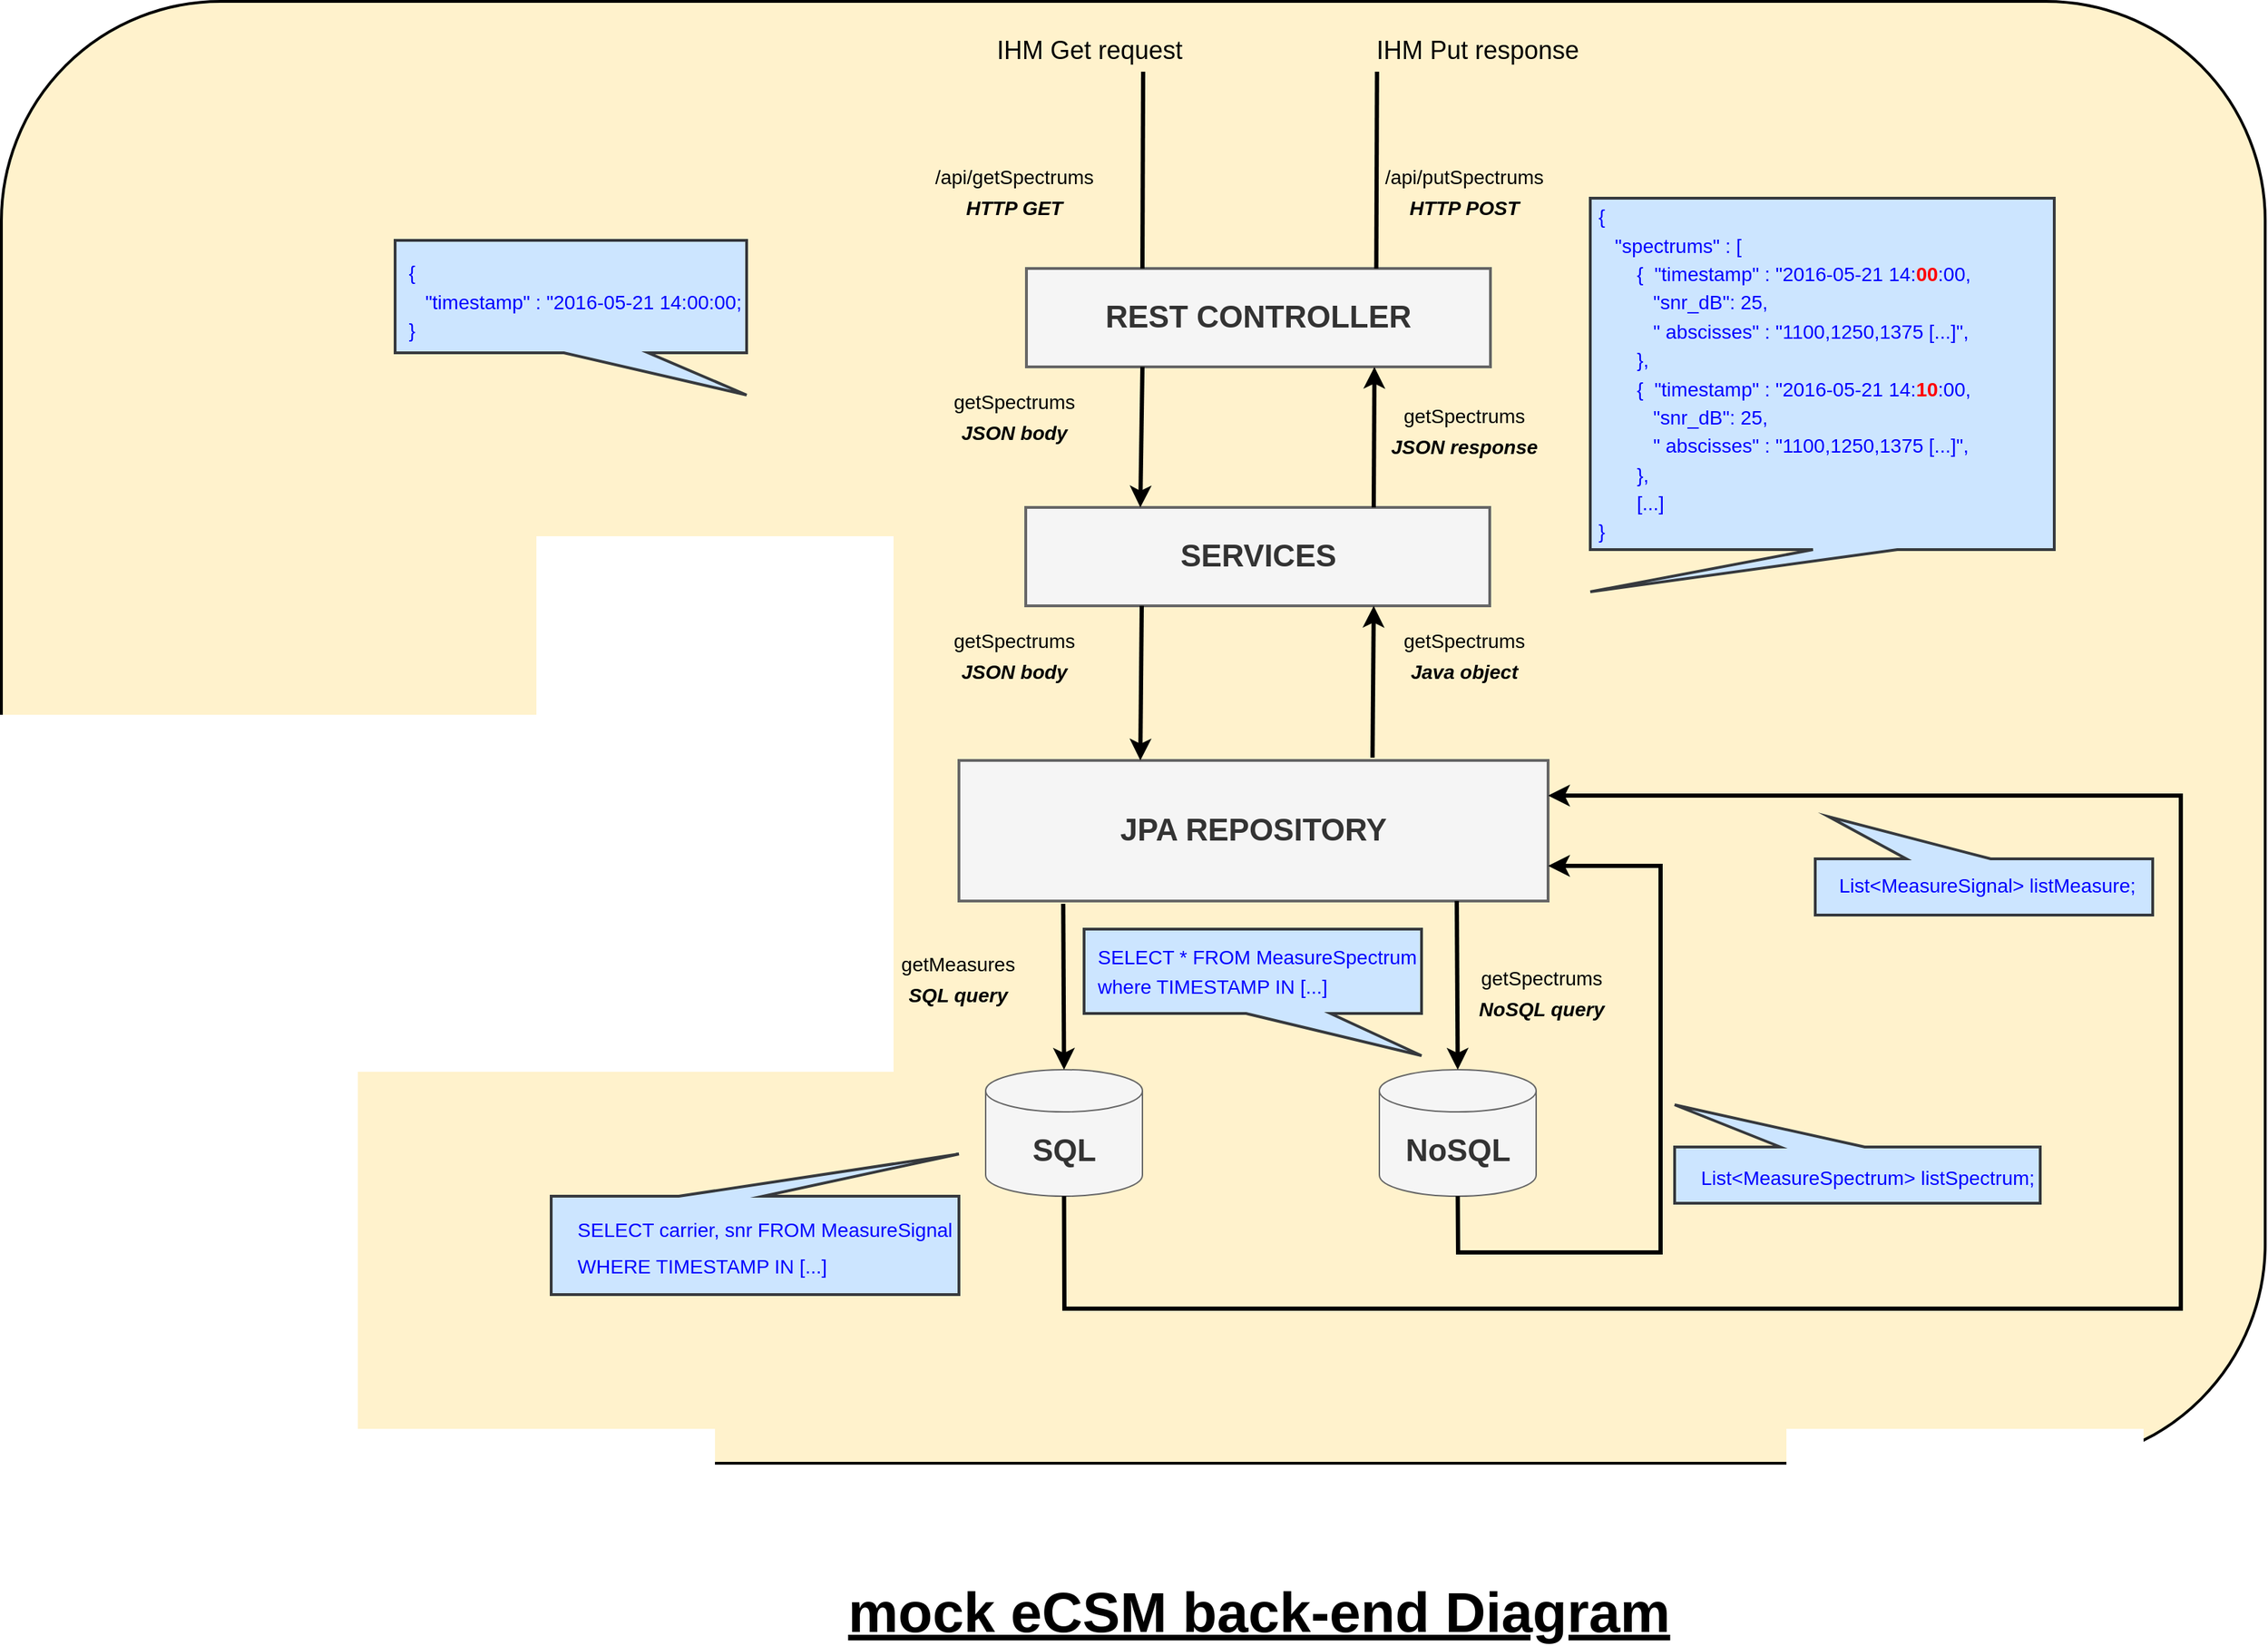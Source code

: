 <mxfile version="17.4.1" type="github">
  <diagram id="vorPppTYI3svFaDWdeqV" name="Page-1">
    <mxGraphModel dx="2903" dy="1072" grid="1" gridSize="10" guides="1" tooltips="1" connect="1" arrows="1" fold="1" page="1" pageScale="1" pageWidth="827" pageHeight="1169" math="0" shadow="0">
      <root>
        <mxCell id="0" />
        <mxCell id="1" parent="0" />
        <mxCell id="96npwc-eBsuGG_UCnPfI-1" value="" style="rounded=1;whiteSpace=wrap;html=1;strokeColor=#000000;strokeWidth=2;fillColor=#fff2cc;" vertex="1" parent="1">
          <mxGeometry x="-480" y="70" width="1610" height="1040" as="geometry" />
        </mxCell>
        <mxCell id="96npwc-eBsuGG_UCnPfI-2" value="&lt;font style=&quot;font-size: 22px&quot;&gt;&lt;b&gt;&lt;font style=&quot;font-size: 22px&quot;&gt;SQL&lt;/font&gt;&lt;/b&gt;&lt;/font&gt;" style="shape=cylinder3;whiteSpace=wrap;html=1;boundedLbl=1;backgroundOutline=1;size=15;fillColor=#f5f5f5;fontColor=#333333;strokeColor=#666666;" vertex="1" parent="1">
          <mxGeometry x="220" y="830" width="111.5" height="90" as="geometry" />
        </mxCell>
        <mxCell id="96npwc-eBsuGG_UCnPfI-3" value="&lt;font style=&quot;font-size: 40px&quot;&gt;&lt;font style=&quot;font-size: 40px&quot;&gt;&lt;u&gt;&lt;b&gt;&lt;font style=&quot;font-size: 40px&quot;&gt;mock eCSM back-end Diagram&lt;/font&gt;&lt;/b&gt;&lt;/u&gt;&lt;br&gt;&lt;/font&gt;&lt;/font&gt;" style="text;html=1;align=center;verticalAlign=middle;resizable=0;points=[];autosize=1;strokeColor=none;fillColor=none;" vertex="1" parent="1">
          <mxGeometry x="114" y="1200" width="600" height="30" as="geometry" />
        </mxCell>
        <mxCell id="96npwc-eBsuGG_UCnPfI-4" value="&lt;b&gt;&lt;font style=&quot;font-size: 22px&quot;&gt;REST CONTROLLER&lt;/font&gt;&lt;/b&gt;" style="rounded=0;whiteSpace=wrap;html=1;strokeWidth=2;fillColor=#f5f5f5;fontColor=#333333;strokeColor=#666666;" vertex="1" parent="1">
          <mxGeometry x="249" y="260" width="330" height="70" as="geometry" />
        </mxCell>
        <mxCell id="96npwc-eBsuGG_UCnPfI-5" value="IHM Get request" style="text;html=1;strokeColor=none;fillColor=none;align=center;verticalAlign=middle;whiteSpace=wrap;rounded=0;fontSize=18;rotation=0;" vertex="1" parent="1">
          <mxGeometry x="174" y="90" width="240" height="30" as="geometry" />
        </mxCell>
        <mxCell id="96npwc-eBsuGG_UCnPfI-6" value="&lt;font style=&quot;font-size: 22px&quot;&gt;&lt;b&gt;&lt;font style=&quot;font-size: 22px&quot;&gt;SERVICES&lt;/font&gt;&lt;/b&gt;&lt;/font&gt;" style="rounded=0;whiteSpace=wrap;html=1;strokeWidth=2;fillColor=#f5f5f5;fontColor=#333333;strokeColor=#666666;" vertex="1" parent="1">
          <mxGeometry x="248.5" y="430" width="330" height="70" as="geometry" />
        </mxCell>
        <mxCell id="96npwc-eBsuGG_UCnPfI-7" value="" style="endArrow=classic;html=1;rounded=0;fontSize=18;strokeWidth=3;exitX=0.25;exitY=1;exitDx=0;exitDy=0;" edge="1" parent="1" source="96npwc-eBsuGG_UCnPfI-4">
          <mxGeometry width="50" height="50" relative="1" as="geometry">
            <mxPoint x="320.5" y="360" as="sourcePoint" />
            <mxPoint x="330" y="430" as="targetPoint" />
          </mxGeometry>
        </mxCell>
        <mxCell id="96npwc-eBsuGG_UCnPfI-8" value="&lt;b&gt;&lt;font style=&quot;font-size: 22px&quot;&gt;JPA REPOSITORY&lt;/font&gt;&lt;/b&gt;" style="rounded=0;whiteSpace=wrap;html=1;strokeWidth=2;fillColor=#f5f5f5;fontColor=#333333;strokeColor=#666666;" vertex="1" parent="1">
          <mxGeometry x="201" y="610" width="419" height="100" as="geometry" />
        </mxCell>
        <mxCell id="96npwc-eBsuGG_UCnPfI-9" value="" style="endArrow=classic;html=1;rounded=0;fontSize=18;strokeWidth=3;exitX=0.25;exitY=1;exitDx=0;exitDy=0;" edge="1" parent="1" source="96npwc-eBsuGG_UCnPfI-6">
          <mxGeometry width="50" height="50" relative="1" as="geometry">
            <mxPoint x="290" y="470" as="sourcePoint" />
            <mxPoint x="330" y="610" as="targetPoint" />
          </mxGeometry>
        </mxCell>
        <mxCell id="96npwc-eBsuGG_UCnPfI-10" value="&lt;div&gt;&lt;font style=&quot;font-size: 14px&quot;&gt;getSpectrums&lt;/font&gt;&lt;/div&gt;&lt;div&gt;&lt;font style=&quot;font-size: 14px&quot;&gt;&lt;b&gt;&lt;i&gt;JSON body&lt;/i&gt;&lt;/b&gt;&lt;br&gt;&lt;/font&gt;&lt;/div&gt;" style="text;html=1;align=center;verticalAlign=middle;resizable=0;points=[];autosize=1;strokeColor=none;fillColor=none;fontSize=18;" vertex="1" parent="1">
          <mxGeometry x="190" y="340" width="100" height="50" as="geometry" />
        </mxCell>
        <mxCell id="96npwc-eBsuGG_UCnPfI-11" value="&lt;div&gt;&lt;font style=&quot;font-size: 14px&quot;&gt;getSpectrums&lt;/font&gt;&lt;/div&gt;&lt;div&gt;&lt;font style=&quot;font-size: 14px&quot;&gt;&lt;b&gt;&lt;i&gt;JSON body&lt;/i&gt;&lt;/b&gt;&lt;br&gt;&lt;/font&gt;&lt;/div&gt;" style="text;html=1;align=center;verticalAlign=middle;resizable=0;points=[];autosize=1;strokeColor=none;fillColor=none;fontSize=18;" vertex="1" parent="1">
          <mxGeometry x="190" y="510" width="100" height="50" as="geometry" />
        </mxCell>
        <mxCell id="96npwc-eBsuGG_UCnPfI-13" value="&lt;div&gt;&lt;font style=&quot;font-size: 14px&quot;&gt;getMeasures&lt;/font&gt;&lt;/div&gt;&lt;div&gt;&lt;font style=&quot;font-size: 14px&quot;&gt;&lt;b&gt;&lt;i&gt;SQL query &lt;br&gt;&lt;/i&gt;&lt;/b&gt;&lt;/font&gt;&lt;/div&gt;" style="text;html=1;align=center;verticalAlign=middle;resizable=0;points=[];autosize=1;strokeColor=none;fillColor=none;fontSize=18;" vertex="1" parent="1">
          <mxGeometry x="150" y="740" width="100" height="50" as="geometry" />
        </mxCell>
        <mxCell id="96npwc-eBsuGG_UCnPfI-15" value="&lt;div&gt;&lt;font style=&quot;font-size: 14px&quot;&gt;getSpectrums&lt;/font&gt;&lt;/div&gt;&lt;div&gt;&lt;font style=&quot;font-size: 14px&quot;&gt;&lt;b&gt;&lt;i&gt;NoSQL query&lt;br&gt;&lt;/i&gt;&lt;/b&gt;&lt;/font&gt;&lt;/div&gt;" style="text;html=1;align=center;verticalAlign=middle;resizable=0;points=[];autosize=1;strokeColor=none;fillColor=none;fontSize=18;" vertex="1" parent="1">
          <mxGeometry x="565" y="750" width="100" height="50" as="geometry" />
        </mxCell>
        <mxCell id="96npwc-eBsuGG_UCnPfI-16" value="" style="endArrow=classic;html=1;rounded=0;fontSize=18;strokeWidth=3;entryX=0.75;entryY=1;entryDx=0;entryDy=0;exitX=0.702;exitY=-0.02;exitDx=0;exitDy=0;exitPerimeter=0;" edge="1" parent="1" source="96npwc-eBsuGG_UCnPfI-8" target="96npwc-eBsuGG_UCnPfI-6">
          <mxGeometry width="50" height="50" relative="1" as="geometry">
            <mxPoint x="496" y="610" as="sourcePoint" />
            <mxPoint x="350" y="500" as="targetPoint" />
          </mxGeometry>
        </mxCell>
        <mxCell id="96npwc-eBsuGG_UCnPfI-17" value="&lt;div&gt;&lt;font style=&quot;font-size: 14px&quot;&gt;getSpectrums&lt;/font&gt;&lt;/div&gt;&lt;div&gt;&lt;font style=&quot;font-size: 14px&quot;&gt;&lt;b&gt;&lt;i&gt;Java object&lt;br&gt;&lt;/i&gt;&lt;/b&gt;&lt;/font&gt;&lt;/div&gt;" style="text;html=1;align=center;verticalAlign=middle;resizable=0;points=[];autosize=1;strokeColor=none;fillColor=none;fontSize=18;" vertex="1" parent="1">
          <mxGeometry x="510" y="510" width="100" height="50" as="geometry" />
        </mxCell>
        <mxCell id="96npwc-eBsuGG_UCnPfI-18" value="" style="endArrow=classic;html=1;rounded=0;fontSize=18;strokeWidth=3;exitX=0.75;exitY=0;exitDx=0;exitDy=0;entryX=0.75;entryY=1;entryDx=0;entryDy=0;" edge="1" parent="1" source="96npwc-eBsuGG_UCnPfI-6" target="96npwc-eBsuGG_UCnPfI-4">
          <mxGeometry width="50" height="50" relative="1" as="geometry">
            <mxPoint x="490.5" y="430" as="sourcePoint" />
            <mxPoint x="496" y="360" as="targetPoint" />
          </mxGeometry>
        </mxCell>
        <mxCell id="96npwc-eBsuGG_UCnPfI-19" value="&lt;div&gt;&lt;font style=&quot;font-size: 14px&quot;&gt;getSpectrums&lt;/font&gt;&lt;/div&gt;&lt;div&gt;&lt;font style=&quot;font-size: 14px&quot;&gt;&lt;b&gt;&lt;i&gt;JSON response&lt;br&gt;&lt;/i&gt;&lt;/b&gt;&lt;/font&gt;&lt;/div&gt;" style="text;html=1;align=center;verticalAlign=middle;resizable=0;points=[];autosize=1;strokeColor=none;fillColor=none;fontSize=18;" vertex="1" parent="1">
          <mxGeometry x="500" y="350" width="120" height="50" as="geometry" />
        </mxCell>
        <mxCell id="96npwc-eBsuGG_UCnPfI-20" value="&lt;p&gt;&lt;font style=&quot;font-size: 14px&quot; color=&quot;#0000FF&quot;&gt;&lt;br&gt;&lt;/font&gt;&lt;/p&gt;&lt;p&gt;&lt;font style=&quot;font-size: 14px&quot; color=&quot;#0000FF&quot;&gt;&amp;nbsp; {&lt;br&gt;&amp;nbsp; &amp;nbsp;&amp;nbsp; &quot;timestamp&quot; : &quot;2016-05-21 14:00:00;&lt;font style=&quot;font-size: 14px&quot;&gt;&lt;br&gt;&amp;nbsp; }&lt;/font&gt;&lt;br&gt;&lt;/font&gt;&lt;/p&gt;&lt;p style=&quot;font-size: 14px&quot; align=&quot;left&quot;&gt;&lt;font style=&quot;font-size: 14px&quot; color=&quot;#0000FF&quot;&gt;&lt;br&gt;&lt;/font&gt;&lt;/p&gt;" style="shape=callout;whiteSpace=wrap;html=1;perimeter=calloutPerimeter;fontSize=17;strokeColor=#36393d;strokeWidth=2;position2=1;base=60;size=30;position=0.48;fillColor=#cce5ff;align=left;" vertex="1" parent="1">
          <mxGeometry x="-200" y="240" width="250" height="110" as="geometry" />
        </mxCell>
        <mxCell id="96npwc-eBsuGG_UCnPfI-21" value="" style="shape=callout;whiteSpace=wrap;html=1;perimeter=calloutPerimeter;fontSize=17;strokeColor=#36393d;strokeWidth=2;position2=0;base=60;size=30;position=0.48;fillColor=#cce5ff;align=left;rotation=-180;" vertex="1" parent="1">
          <mxGeometry x="-89" y="890" width="290" height="100" as="geometry" />
        </mxCell>
        <mxCell id="96npwc-eBsuGG_UCnPfI-22" value="" style="shape=callout;whiteSpace=wrap;html=1;perimeter=calloutPerimeter;fontSize=17;strokeColor=#36393d;strokeWidth=2;position2=0.96;base=60;size=30;position=0.48;fillColor=#cce5ff;align=left;rotation=-180;" vertex="1" parent="1">
          <mxGeometry x="810" y="650" width="240" height="70" as="geometry" />
        </mxCell>
        <mxCell id="96npwc-eBsuGG_UCnPfI-23" value="&lt;p&gt;&lt;font style=&quot;font-size: 14px&quot; color=&quot;#0000FF&quot;&gt;&amp;nbsp;{&lt;br&gt;&amp;nbsp;&amp;nbsp;&amp;nbsp; &quot;spectrums&quot; : [&lt;br&gt;&amp;nbsp;&amp;nbsp;&amp;nbsp;&amp;nbsp;&amp;nbsp;&amp;nbsp;&amp;nbsp; {&amp;nbsp; &quot;timestamp&quot; : &quot;2016-05-21 14:&lt;b&gt;&lt;font color=&quot;#FF0000&quot;&gt;00&lt;/font&gt;&lt;/b&gt;:00,&lt;br&gt;&amp;nbsp;&amp;nbsp;&amp;nbsp;&amp;nbsp;&amp;nbsp;&amp;nbsp;&amp;nbsp;&amp;nbsp;&amp;nbsp;&amp;nbsp; &quot;snr_dB&quot;: 25,&lt;br&gt;&amp;nbsp;&amp;nbsp;&amp;nbsp;&amp;nbsp;&amp;nbsp;&amp;nbsp;&amp;nbsp;&amp;nbsp;&amp;nbsp;&amp;nbsp; &quot; abscisses&quot; : &quot;1100,1250,1375 [...]&quot;,&lt;br&gt;&amp;nbsp;&amp;nbsp;&amp;nbsp;&amp;nbsp;&amp;nbsp;&amp;nbsp;&amp;nbsp; },&lt;br&gt;&lt;/font&gt;&lt;font style=&quot;font-size: 14px&quot; color=&quot;#0000FF&quot;&gt;&amp;nbsp;&amp;nbsp;&amp;nbsp;&amp;nbsp;&amp;nbsp;&amp;nbsp;&amp;nbsp; {&amp;nbsp; &quot;timestamp&quot; : &quot;2016-05-21 14:&lt;font color=&quot;#FF0000&quot;&gt;&lt;b&gt;10&lt;/b&gt;&lt;/font&gt;:00,&lt;br&gt;&amp;nbsp;&amp;nbsp;&amp;nbsp;&amp;nbsp;&amp;nbsp;&amp;nbsp;&amp;nbsp;&amp;nbsp;&amp;nbsp;&amp;nbsp; &quot;snr_dB&quot;: 25,&lt;br&gt;&amp;nbsp;&amp;nbsp;&amp;nbsp;&amp;nbsp;&amp;nbsp;&amp;nbsp;&amp;nbsp;&amp;nbsp;&amp;nbsp;&amp;nbsp; &quot; abscisses&quot; : &quot;1100,1250,1375 [...]&quot;,&lt;br&gt;&amp;nbsp;&amp;nbsp;&amp;nbsp;&amp;nbsp;&amp;nbsp;&amp;nbsp;&amp;nbsp; }, &lt;br&gt;&amp;nbsp;&amp;nbsp;&amp;nbsp;&amp;nbsp;&amp;nbsp;&amp;nbsp;&amp;nbsp; [...]&lt;br&gt;&amp;nbsp;}&lt;br&gt;&lt;/font&gt;&lt;/p&gt;" style="shape=callout;whiteSpace=wrap;html=1;perimeter=calloutPerimeter;fontSize=17;strokeColor=#36393d;strokeWidth=2;position2=0;base=60;size=30;position=0.48;fillColor=#cce5ff;align=left;" vertex="1" parent="1">
          <mxGeometry x="650" y="210" width="330" height="280" as="geometry" />
        </mxCell>
        <mxCell id="96npwc-eBsuGG_UCnPfI-24" value="&lt;div&gt;&lt;font style=&quot;font-size: 14px&quot; color=&quot;#0000FF&quot;&gt;&lt;br&gt;&lt;/font&gt;&lt;/div&gt;&lt;div&gt;&lt;font style=&quot;font-size: 14px&quot; color=&quot;#0000FF&quot;&gt;&amp;nbsp;List&amp;lt;MeasureSignal&amp;gt; listMeasure;&lt;/font&gt;&lt;/div&gt;" style="text;html=1;align=center;verticalAlign=middle;resizable=0;points=[];autosize=1;strokeColor=none;fillColor=none;fontSize=14;fontFamily=Helvetica;fontColor=#0000FF;" vertex="1" parent="1">
          <mxGeometry x="815" y="670" width="230" height="40" as="geometry" />
        </mxCell>
        <mxCell id="96npwc-eBsuGG_UCnPfI-25" value="" style="endArrow=none;html=1;rounded=0;fontFamily=Helvetica;fontSize=14;fontColor=#FF0000;strokeWidth=3;entryX=0.25;entryY=0;entryDx=0;entryDy=0;" edge="1" parent="1" target="96npwc-eBsuGG_UCnPfI-4">
          <mxGeometry width="50" height="50" relative="1" as="geometry">
            <mxPoint x="332" y="120" as="sourcePoint" />
            <mxPoint x="460" y="250" as="targetPoint" />
          </mxGeometry>
        </mxCell>
        <mxCell id="96npwc-eBsuGG_UCnPfI-26" value="" style="endArrow=none;html=1;rounded=0;fontFamily=Helvetica;fontSize=14;fontColor=#FF0000;strokeWidth=3;entryX=0.25;entryY=0;entryDx=0;entryDy=0;" edge="1" parent="1">
          <mxGeometry width="50" height="50" relative="1" as="geometry">
            <mxPoint x="498.32" y="120" as="sourcePoint" />
            <mxPoint x="497.82" y="260" as="targetPoint" />
          </mxGeometry>
        </mxCell>
        <mxCell id="96npwc-eBsuGG_UCnPfI-27" value="&lt;div&gt;&lt;font style=&quot;font-size: 14px&quot;&gt;/api/getSpectrums&lt;/font&gt;&lt;/div&gt;&lt;div&gt;&lt;font style=&quot;font-size: 14px&quot;&gt;&lt;i&gt;&lt;b&gt;HTTP GET&lt;/b&gt;&lt;/i&gt;&lt;br&gt;&lt;/font&gt;&lt;/div&gt;" style="text;html=1;align=center;verticalAlign=middle;resizable=0;points=[];autosize=1;strokeColor=none;fillColor=none;fontSize=18;" vertex="1" parent="1">
          <mxGeometry x="175" y="180" width="130" height="50" as="geometry" />
        </mxCell>
        <mxCell id="96npwc-eBsuGG_UCnPfI-28" value="&lt;div&gt;&lt;font style=&quot;font-size: 14px&quot;&gt;/api/putSpectrums&lt;/font&gt;&lt;/div&gt;&lt;div&gt;&lt;font style=&quot;font-size: 14px&quot;&gt;&lt;i&gt;&lt;b&gt;HTTP POST&lt;/b&gt;&lt;/i&gt;&lt;br&gt;&lt;/font&gt;&lt;/div&gt;" style="text;html=1;align=center;verticalAlign=middle;resizable=0;points=[];autosize=1;strokeColor=none;fillColor=none;fontSize=18;" vertex="1" parent="1">
          <mxGeometry x="495" y="180" width="130" height="50" as="geometry" />
        </mxCell>
        <mxCell id="96npwc-eBsuGG_UCnPfI-29" value="IHM Put response" style="text;html=1;strokeColor=none;fillColor=none;align=center;verticalAlign=middle;whiteSpace=wrap;rounded=0;fontSize=18;rotation=0;" vertex="1" parent="1">
          <mxGeometry x="450" y="90" width="240" height="30" as="geometry" />
        </mxCell>
        <mxCell id="96npwc-eBsuGG_UCnPfI-30" value="&lt;p&gt;&lt;font style=&quot;font-size: 14px&quot; color=&quot;#0000FF&quot;&gt;&amp;nbsp; SELECT * FROM MeasureSpectrum&lt;br&gt;&amp;nbsp; where TIMESTAMP IN [...]&lt;/font&gt;&lt;/p&gt;" style="shape=callout;whiteSpace=wrap;html=1;perimeter=calloutPerimeter;fontSize=17;strokeColor=#36393d;strokeWidth=2;position2=1;base=60;size=30;position=0.48;fillColor=#cce5ff;align=left;" vertex="1" parent="1">
          <mxGeometry x="290" y="730" width="240" height="90" as="geometry" />
        </mxCell>
        <mxCell id="96npwc-eBsuGG_UCnPfI-31" value="&lt;font style=&quot;font-size: 22px&quot;&gt;&lt;b&gt;&lt;font style=&quot;font-size: 22px&quot;&gt;NoSQL&lt;/font&gt;&lt;/b&gt;&lt;/font&gt;" style="shape=cylinder3;whiteSpace=wrap;html=1;boundedLbl=1;backgroundOutline=1;size=15;fillColor=#f5f5f5;fontColor=#333333;strokeColor=#666666;" vertex="1" parent="1">
          <mxGeometry x="500" y="830" width="111.5" height="90" as="geometry" />
        </mxCell>
        <mxCell id="96npwc-eBsuGG_UCnPfI-35" value="" style="endArrow=classic;html=1;rounded=0;fontSize=22;entryX=0.5;entryY=0;entryDx=0;entryDy=0;entryPerimeter=0;strokeWidth=3;exitX=0.177;exitY=1.02;exitDx=0;exitDy=0;exitPerimeter=0;" edge="1" parent="1" source="96npwc-eBsuGG_UCnPfI-8" target="96npwc-eBsuGG_UCnPfI-2">
          <mxGeometry width="50" height="50" relative="1" as="geometry">
            <mxPoint x="233" y="710" as="sourcePoint" />
            <mxPoint x="360" y="580" as="targetPoint" />
          </mxGeometry>
        </mxCell>
        <mxCell id="96npwc-eBsuGG_UCnPfI-37" value="" style="endArrow=classic;html=1;rounded=0;fontSize=22;strokeWidth=3;entryX=0.5;entryY=0;entryDx=0;entryDy=0;entryPerimeter=0;exitX=0.845;exitY=1;exitDx=0;exitDy=0;exitPerimeter=0;" edge="1" parent="1" source="96npwc-eBsuGG_UCnPfI-8" target="96npwc-eBsuGG_UCnPfI-31">
          <mxGeometry width="50" height="50" relative="1" as="geometry">
            <mxPoint x="500" y="708.02" as="sourcePoint" />
            <mxPoint x="500" y="830" as="targetPoint" />
          </mxGeometry>
        </mxCell>
        <mxCell id="96npwc-eBsuGG_UCnPfI-50" value="" style="endArrow=classic;html=1;rounded=0;fontSize=22;strokeWidth=3;exitX=0.5;exitY=1;exitDx=0;exitDy=0;exitPerimeter=0;entryX=1;entryY=0.75;entryDx=0;entryDy=0;" edge="1" parent="1" source="96npwc-eBsuGG_UCnPfI-31" target="96npwc-eBsuGG_UCnPfI-8">
          <mxGeometry width="50" height="50" relative="1" as="geometry">
            <mxPoint x="310" y="680" as="sourcePoint" />
            <mxPoint x="360" y="630" as="targetPoint" />
            <Array as="points">
              <mxPoint x="556" y="960" />
              <mxPoint x="700" y="960" />
              <mxPoint x="700" y="685" />
            </Array>
          </mxGeometry>
        </mxCell>
        <mxCell id="96npwc-eBsuGG_UCnPfI-51" value="" style="endArrow=classic;html=1;rounded=0;fontSize=22;strokeWidth=3;exitX=0.5;exitY=1;exitDx=0;exitDy=0;exitPerimeter=0;entryX=1;entryY=0.25;entryDx=0;entryDy=0;" edge="1" parent="1" source="96npwc-eBsuGG_UCnPfI-2" target="96npwc-eBsuGG_UCnPfI-8">
          <mxGeometry width="50" height="50" relative="1" as="geometry">
            <mxPoint x="310" y="680" as="sourcePoint" />
            <mxPoint x="360" y="630" as="targetPoint" />
            <Array as="points">
              <mxPoint x="276" y="1000" />
              <mxPoint x="1070" y="1000" />
              <mxPoint x="1070" y="635" />
            </Array>
          </mxGeometry>
        </mxCell>
        <mxCell id="96npwc-eBsuGG_UCnPfI-53" value="&lt;p&gt;&lt;font style=&quot;font-size: 14px&quot; color=&quot;#0000FF&quot;&gt;&amp;nbsp; SELECT carrier, snr FROM MeasureSignal &lt;br&gt;&amp;nbsp; WHERE TIMESTAMP IN [...]&lt;br&gt;&lt;/font&gt;&lt;/p&gt;&lt;p&gt;&lt;font style=&quot;font-size: 14px&quot; color=&quot;#0000FF&quot;&gt;&lt;br&gt;&lt;/font&gt;&lt;/p&gt;" style="text;whiteSpace=wrap;html=1;fontSize=22;" vertex="1" parent="1">
          <mxGeometry x="-80" y="900" width="300" height="190" as="geometry" />
        </mxCell>
        <mxCell id="96npwc-eBsuGG_UCnPfI-55" value="" style="shape=callout;whiteSpace=wrap;html=1;perimeter=calloutPerimeter;fontSize=17;strokeColor=#36393d;strokeWidth=2;position2=1;base=60;size=30;position=0.48;fillColor=#cce5ff;align=left;rotation=-180;" vertex="1" parent="1">
          <mxGeometry x="710" y="855" width="260" height="70" as="geometry" />
        </mxCell>
        <mxCell id="96npwc-eBsuGG_UCnPfI-56" value="&lt;font style=&quot;font-size: 14px&quot; color=&quot;#0000FF&quot;&gt;&amp;nbsp; List&amp;lt;MeasureSpectrum&amp;gt; listSpectrum;&lt;/font&gt;&lt;p&gt;&lt;font style=&quot;font-size: 14px&quot; color=&quot;#0000FF&quot;&gt;&lt;br&gt;&lt;/font&gt;&lt;/p&gt;&lt;p&gt;&lt;font style=&quot;font-size: 14px&quot; color=&quot;#0000FF&quot;&gt;&lt;br&gt;&lt;/font&gt;&lt;/p&gt;&lt;p&gt;&lt;font style=&quot;font-size: 14px&quot; color=&quot;#0000FF&quot;&gt;&lt;br&gt;&lt;/font&gt;&lt;/p&gt;" style="text;html=1;align=center;verticalAlign=middle;resizable=0;points=[];autosize=1;strokeColor=none;fillColor=none;fontSize=14;fontFamily=Helvetica;fontColor=#0000FF;" vertex="1" parent="1">
          <mxGeometry x="713" y="895" width="260" height="130" as="geometry" />
        </mxCell>
      </root>
    </mxGraphModel>
  </diagram>
</mxfile>

